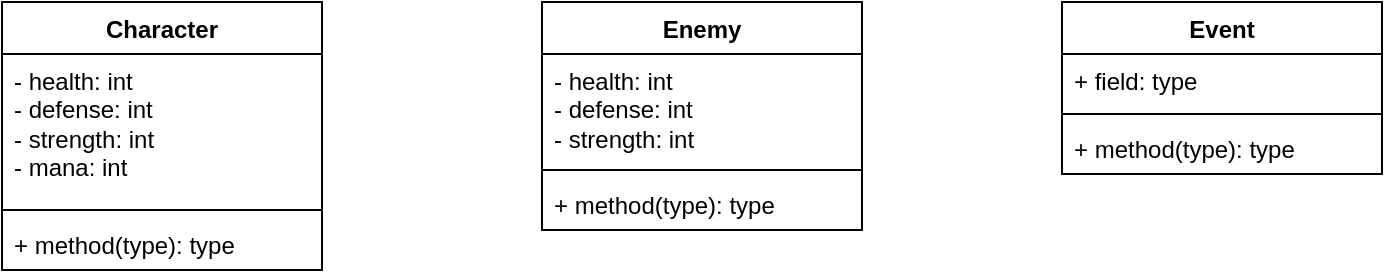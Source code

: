 <mxfile version="24.8.4">
  <diagram name="Página-1" id="1vbNerXCHrLZ9nZTJSyD">
    <mxGraphModel dx="1050" dy="530" grid="1" gridSize="10" guides="1" tooltips="1" connect="1" arrows="1" fold="1" page="1" pageScale="1" pageWidth="850" pageHeight="1100" math="0" shadow="0">
      <root>
        <mxCell id="0" />
        <mxCell id="1" parent="0" />
        <mxCell id="kRY2xfzmJEt02Ilp_Ciy-17" value="Character" style="swimlane;fontStyle=1;align=center;verticalAlign=top;childLayout=stackLayout;horizontal=1;startSize=26;horizontalStack=0;resizeParent=1;resizeParentMax=0;resizeLast=0;collapsible=1;marginBottom=0;whiteSpace=wrap;html=1;" parent="1" vertex="1">
          <mxGeometry x="40" y="50" width="160" height="134" as="geometry" />
        </mxCell>
        <mxCell id="kRY2xfzmJEt02Ilp_Ciy-18" value="&lt;div&gt;- health: int&lt;/div&gt;&lt;div&gt;- defense: int&lt;/div&gt;&lt;div&gt;- strength: int&lt;/div&gt;&lt;div&gt;- mana: int&lt;br&gt;&lt;/div&gt;&lt;div&gt;&lt;br&gt;&lt;/div&gt;" style="text;strokeColor=none;fillColor=none;align=left;verticalAlign=top;spacingLeft=4;spacingRight=4;overflow=hidden;rotatable=0;points=[[0,0.5],[1,0.5]];portConstraint=eastwest;whiteSpace=wrap;html=1;" parent="kRY2xfzmJEt02Ilp_Ciy-17" vertex="1">
          <mxGeometry y="26" width="160" height="74" as="geometry" />
        </mxCell>
        <mxCell id="kRY2xfzmJEt02Ilp_Ciy-19" value="" style="line;strokeWidth=1;fillColor=none;align=left;verticalAlign=middle;spacingTop=-1;spacingLeft=3;spacingRight=3;rotatable=0;labelPosition=right;points=[];portConstraint=eastwest;strokeColor=inherit;" parent="kRY2xfzmJEt02Ilp_Ciy-17" vertex="1">
          <mxGeometry y="100" width="160" height="8" as="geometry" />
        </mxCell>
        <mxCell id="kRY2xfzmJEt02Ilp_Ciy-20" value="+ method(type): type" style="text;strokeColor=none;fillColor=none;align=left;verticalAlign=top;spacingLeft=4;spacingRight=4;overflow=hidden;rotatable=0;points=[[0,0.5],[1,0.5]];portConstraint=eastwest;whiteSpace=wrap;html=1;" parent="kRY2xfzmJEt02Ilp_Ciy-17" vertex="1">
          <mxGeometry y="108" width="160" height="26" as="geometry" />
        </mxCell>
        <mxCell id="kRY2xfzmJEt02Ilp_Ciy-21" value="Enemy" style="swimlane;fontStyle=1;align=center;verticalAlign=top;childLayout=stackLayout;horizontal=1;startSize=26;horizontalStack=0;resizeParent=1;resizeParentMax=0;resizeLast=0;collapsible=1;marginBottom=0;whiteSpace=wrap;html=1;" parent="1" vertex="1">
          <mxGeometry x="310" y="50" width="160" height="114" as="geometry" />
        </mxCell>
        <mxCell id="kRY2xfzmJEt02Ilp_Ciy-22" value="&lt;div&gt;- health: int&lt;/div&gt;&lt;div&gt;- defense: int&lt;/div&gt;&lt;div&gt;- strength: int&lt;br&gt;&lt;/div&gt;" style="text;strokeColor=none;fillColor=none;align=left;verticalAlign=top;spacingLeft=4;spacingRight=4;overflow=hidden;rotatable=0;points=[[0,0.5],[1,0.5]];portConstraint=eastwest;whiteSpace=wrap;html=1;" parent="kRY2xfzmJEt02Ilp_Ciy-21" vertex="1">
          <mxGeometry y="26" width="160" height="54" as="geometry" />
        </mxCell>
        <mxCell id="kRY2xfzmJEt02Ilp_Ciy-23" value="" style="line;strokeWidth=1;fillColor=none;align=left;verticalAlign=middle;spacingTop=-1;spacingLeft=3;spacingRight=3;rotatable=0;labelPosition=right;points=[];portConstraint=eastwest;strokeColor=inherit;" parent="kRY2xfzmJEt02Ilp_Ciy-21" vertex="1">
          <mxGeometry y="80" width="160" height="8" as="geometry" />
        </mxCell>
        <mxCell id="kRY2xfzmJEt02Ilp_Ciy-24" value="+ method(type): type" style="text;strokeColor=none;fillColor=none;align=left;verticalAlign=top;spacingLeft=4;spacingRight=4;overflow=hidden;rotatable=0;points=[[0,0.5],[1,0.5]];portConstraint=eastwest;whiteSpace=wrap;html=1;" parent="kRY2xfzmJEt02Ilp_Ciy-21" vertex="1">
          <mxGeometry y="88" width="160" height="26" as="geometry" />
        </mxCell>
        <mxCell id="kRY2xfzmJEt02Ilp_Ciy-25" value="Event" style="swimlane;fontStyle=1;align=center;verticalAlign=top;childLayout=stackLayout;horizontal=1;startSize=26;horizontalStack=0;resizeParent=1;resizeParentMax=0;resizeLast=0;collapsible=1;marginBottom=0;whiteSpace=wrap;html=1;" parent="1" vertex="1">
          <mxGeometry x="570" y="50" width="160" height="86" as="geometry" />
        </mxCell>
        <mxCell id="kRY2xfzmJEt02Ilp_Ciy-26" value="+ field: type" style="text;strokeColor=none;fillColor=none;align=left;verticalAlign=top;spacingLeft=4;spacingRight=4;overflow=hidden;rotatable=0;points=[[0,0.5],[1,0.5]];portConstraint=eastwest;whiteSpace=wrap;html=1;" parent="kRY2xfzmJEt02Ilp_Ciy-25" vertex="1">
          <mxGeometry y="26" width="160" height="26" as="geometry" />
        </mxCell>
        <mxCell id="kRY2xfzmJEt02Ilp_Ciy-27" value="" style="line;strokeWidth=1;fillColor=none;align=left;verticalAlign=middle;spacingTop=-1;spacingLeft=3;spacingRight=3;rotatable=0;labelPosition=right;points=[];portConstraint=eastwest;strokeColor=inherit;" parent="kRY2xfzmJEt02Ilp_Ciy-25" vertex="1">
          <mxGeometry y="52" width="160" height="8" as="geometry" />
        </mxCell>
        <mxCell id="kRY2xfzmJEt02Ilp_Ciy-28" value="+ method(type): type" style="text;strokeColor=none;fillColor=none;align=left;verticalAlign=top;spacingLeft=4;spacingRight=4;overflow=hidden;rotatable=0;points=[[0,0.5],[1,0.5]];portConstraint=eastwest;whiteSpace=wrap;html=1;" parent="kRY2xfzmJEt02Ilp_Ciy-25" vertex="1">
          <mxGeometry y="60" width="160" height="26" as="geometry" />
        </mxCell>
      </root>
    </mxGraphModel>
  </diagram>
</mxfile>

